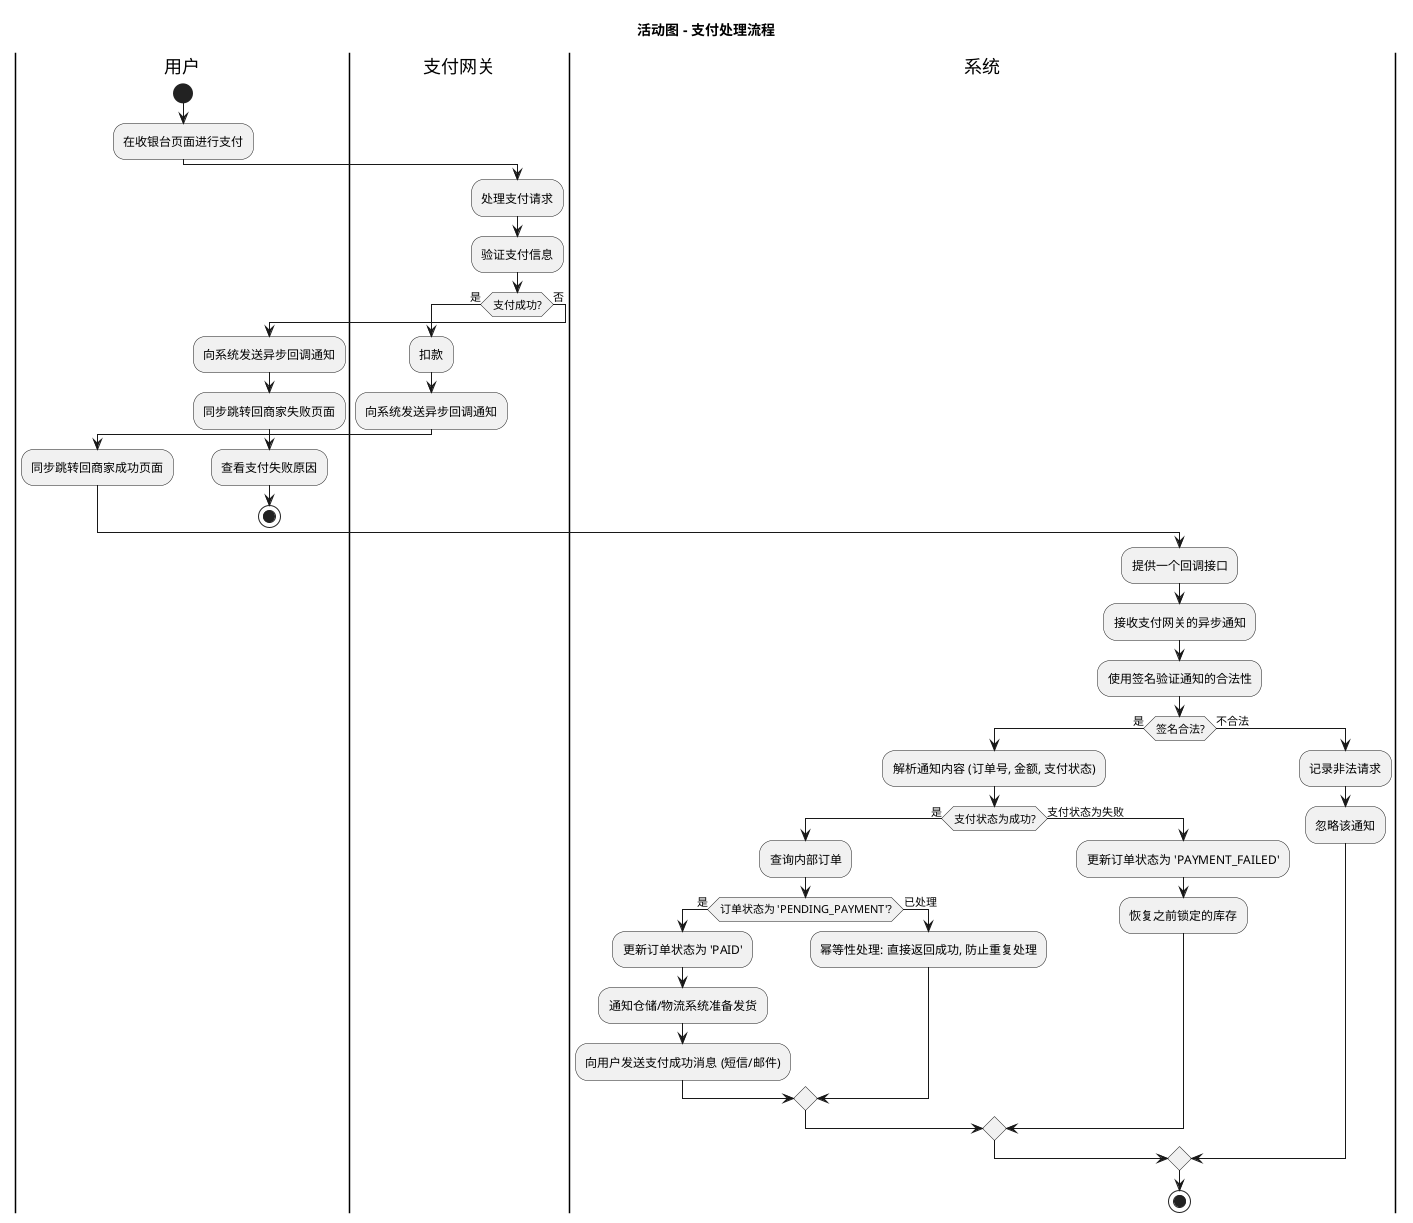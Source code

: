 @startuml
title "活动图 - 支付处理流程"

|用户|
start
:在收银台页面进行支付;

|支付网关|
:处理支付请求;
:验证支付信息;
if (支付成功?) then (是)
  :扣款;
  :向系统发送异步回调通知;
  |用户|
  :同步跳转回商家成功页面;
else (否)
  :向系统发送异步回调通知;
  |用户|
  :同步跳转回商家失败页面;
  :查看支付失败原因;
  stop
endif

|系统|
:提供一个回调接口;
:接收支付网关的异步通知;
:使用签名验证通知的合法性;
if (签名合法?) then (是)
    :解析通知内容 (订单号, 金额, 支付状态);
    if (支付状态为成功?) then (是)
        :查询内部订单;
        if (订单状态为 'PENDING_PAYMENT'?) then (是)
            :更新订单状态为 'PAID';
            :通知仓储/物流系统准备发货;
            :向用户发送支付成功消息 (短信/邮件);
        else (已处理)
            :幂等性处理: 直接返回成功, 防止重复处理;
        endif
    else (支付状态为失败)
        :更新订单状态为 'PAYMENT_FAILED';
        :恢复之前锁定的库存;
    endif
else (不合法)
    :记录非法请求;
    :忽略该通知;
endif
stop

@enduml 